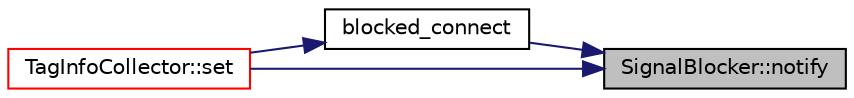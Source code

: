digraph "SignalBlocker::notify"
{
 // LATEX_PDF_SIZE
  edge [fontname="Helvetica",fontsize="10",labelfontname="Helvetica",labelfontsize="10"];
  node [fontname="Helvetica",fontsize="10",shape=record];
  rankdir="RL";
  Node1 [label="SignalBlocker::notify",height=0.2,width=0.4,color="black", fillcolor="grey75", style="filled", fontcolor="black",tooltip=" "];
  Node1 -> Node2 [dir="back",color="midnightblue",fontsize="10",style="solid",fontname="Helvetica"];
  Node2 [label="blocked_connect",height=0.2,width=0.4,color="black", fillcolor="white", style="filled",URL="$signal__postponer_8hpp.html#acb3fc9351d01d01934079479aec56983",tooltip="blocks slot invocation until previous invocation is complete."];
  Node2 -> Node3 [dir="back",color="midnightblue",fontsize="10",style="solid",fontname="Helvetica"];
  Node3 [label="TagInfoCollector::set",height=0.2,width=0.4,color="red", fillcolor="white", style="filled",URL="$class_tag_info_collector.html#aec9fe80391af5e8f10a25bb4f7bc3f4b",tooltip=" "];
  Node1 -> Node3 [dir="back",color="midnightblue",fontsize="10",style="solid",fontname="Helvetica"];
}
